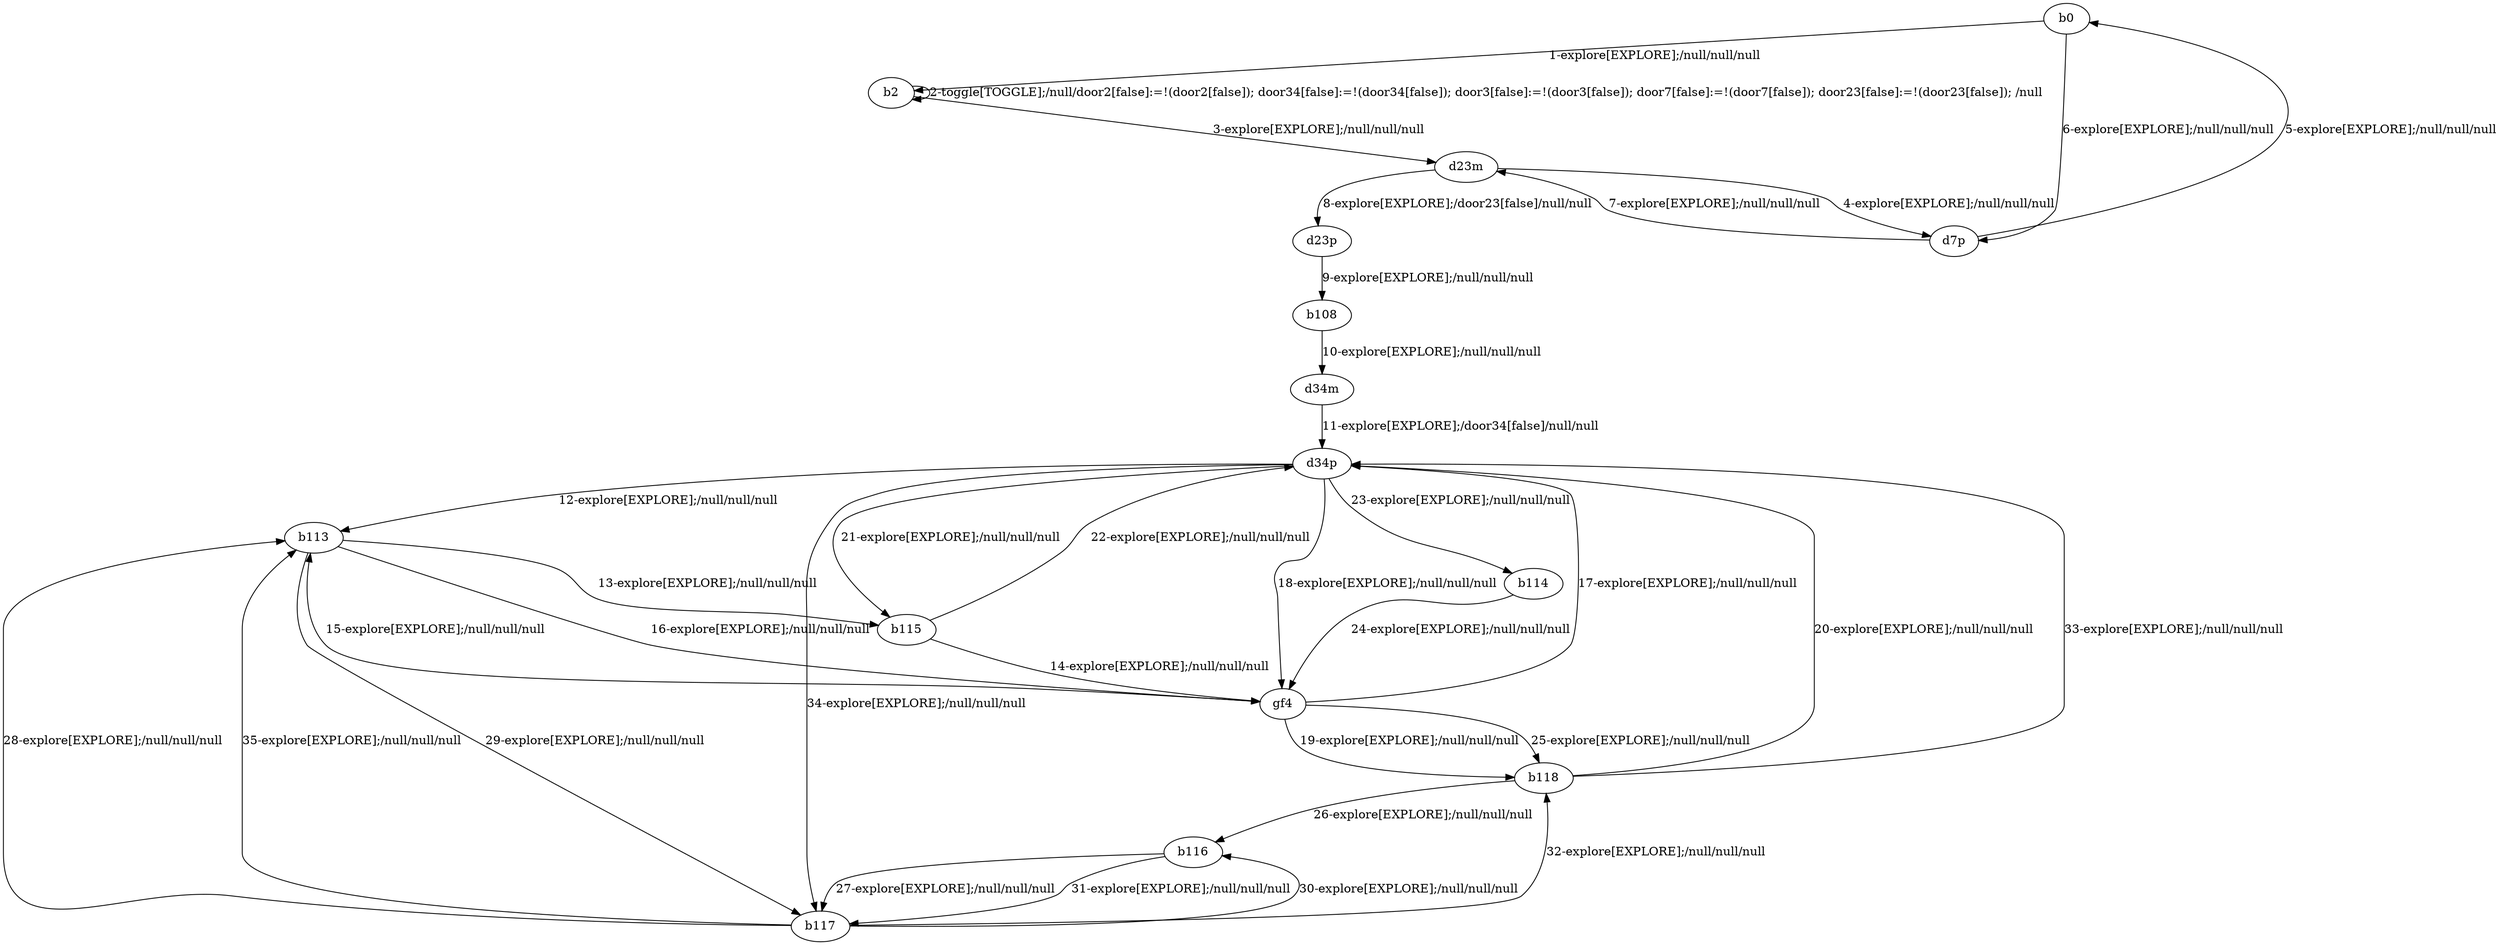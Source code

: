 # Total number of goals covered by this test: 20
# b113 --> b117
# b113 --> b115
# b116 --> b117
# d34p --> b113
# d34p --> b115
# gf4 --> b118
# d34p --> b114
# b115 --> gf4
# b115 --> d34p
# b117 --> b118
# b117 --> b116
# d34p --> b117
# d34p --> gf4
# b113 --> gf4
# b114 --> gf4
# b118 --> d34p
# b117 --> b113
# gf4 --> b113
# b118 --> b116
# gf4 --> d34p

digraph g {
"b0" -> "b2" [label = "1-explore[EXPLORE];/null/null/null"];
"b2" -> "b2" [label = "2-toggle[TOGGLE];/null/door2[false]:=!(door2[false]); door34[false]:=!(door34[false]); door3[false]:=!(door3[false]); door7[false]:=!(door7[false]); door23[false]:=!(door23[false]); /null"];
"b2" -> "d23m" [label = "3-explore[EXPLORE];/null/null/null"];
"d23m" -> "d7p" [label = "4-explore[EXPLORE];/null/null/null"];
"d7p" -> "b0" [label = "5-explore[EXPLORE];/null/null/null"];
"b0" -> "d7p" [label = "6-explore[EXPLORE];/null/null/null"];
"d7p" -> "d23m" [label = "7-explore[EXPLORE];/null/null/null"];
"d23m" -> "d23p" [label = "8-explore[EXPLORE];/door23[false]/null/null"];
"d23p" -> "b108" [label = "9-explore[EXPLORE];/null/null/null"];
"b108" -> "d34m" [label = "10-explore[EXPLORE];/null/null/null"];
"d34m" -> "d34p" [label = "11-explore[EXPLORE];/door34[false]/null/null"];
"d34p" -> "b113" [label = "12-explore[EXPLORE];/null/null/null"];
"b113" -> "b115" [label = "13-explore[EXPLORE];/null/null/null"];
"b115" -> "gf4" [label = "14-explore[EXPLORE];/null/null/null"];
"gf4" -> "b113" [label = "15-explore[EXPLORE];/null/null/null"];
"b113" -> "gf4" [label = "16-explore[EXPLORE];/null/null/null"];
"gf4" -> "d34p" [label = "17-explore[EXPLORE];/null/null/null"];
"d34p" -> "gf4" [label = "18-explore[EXPLORE];/null/null/null"];
"gf4" -> "b118" [label = "19-explore[EXPLORE];/null/null/null"];
"b118" -> "d34p" [label = "20-explore[EXPLORE];/null/null/null"];
"d34p" -> "b115" [label = "21-explore[EXPLORE];/null/null/null"];
"b115" -> "d34p" [label = "22-explore[EXPLORE];/null/null/null"];
"d34p" -> "b114" [label = "23-explore[EXPLORE];/null/null/null"];
"b114" -> "gf4" [label = "24-explore[EXPLORE];/null/null/null"];
"gf4" -> "b118" [label = "25-explore[EXPLORE];/null/null/null"];
"b118" -> "b116" [label = "26-explore[EXPLORE];/null/null/null"];
"b116" -> "b117" [label = "27-explore[EXPLORE];/null/null/null"];
"b117" -> "b113" [label = "28-explore[EXPLORE];/null/null/null"];
"b113" -> "b117" [label = "29-explore[EXPLORE];/null/null/null"];
"b117" -> "b116" [label = "30-explore[EXPLORE];/null/null/null"];
"b116" -> "b117" [label = "31-explore[EXPLORE];/null/null/null"];
"b117" -> "b118" [label = "32-explore[EXPLORE];/null/null/null"];
"b118" -> "d34p" [label = "33-explore[EXPLORE];/null/null/null"];
"d34p" -> "b117" [label = "34-explore[EXPLORE];/null/null/null"];
"b117" -> "b113" [label = "35-explore[EXPLORE];/null/null/null"];
}